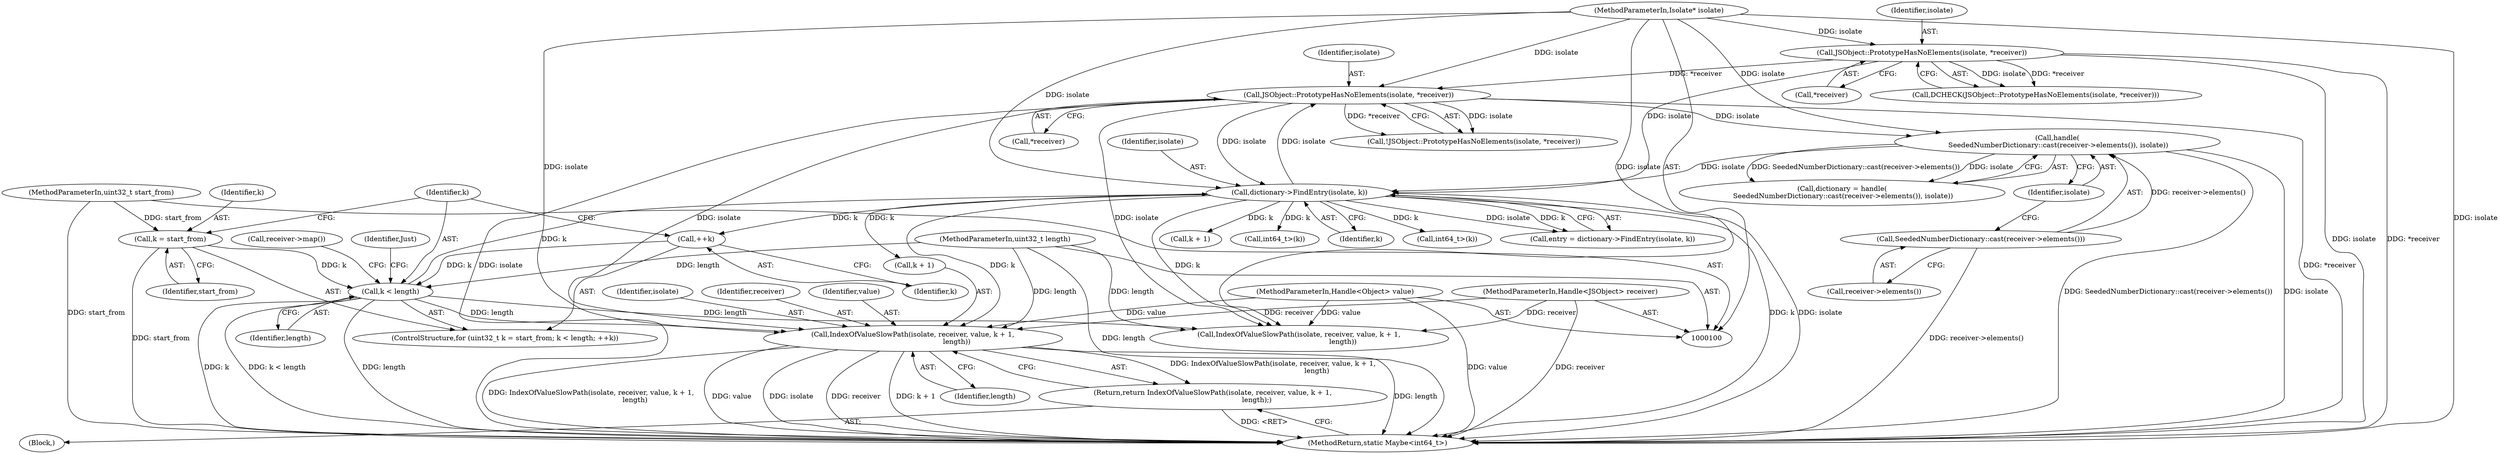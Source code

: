 digraph "0_Android_a24543157ae2cdd25da43e20f4e48a07481e6ceb_3@pointer" {
"1000216" [label="(Call,IndexOfValueSlowPath(isolate, receiver, value, k + 1,\n                                        length))"];
"1000190" [label="(Call,JSObject::PrototypeHasNoElements(isolate, *receiver))"];
"1000132" [label="(Call,dictionary->FindEntry(isolate, k))"];
"1000226" [label="(Call,handle(\n SeededNumberDictionary::cast(receiver->elements()), isolate))"];
"1000227" [label="(Call,SeededNumberDictionary::cast(receiver->elements()))"];
"1000101" [label="(MethodParameterIn,Isolate* isolate)"];
"1000108" [label="(Call,JSObject::PrototypeHasNoElements(isolate, *receiver))"];
"1000119" [label="(Call,k < length)"];
"1000116" [label="(Call,k = start_from)"];
"1000104" [label="(MethodParameterIn,uint32_t start_from)"];
"1000122" [label="(Call,++k)"];
"1000105" [label="(MethodParameterIn,uint32_t length)"];
"1000102" [label="(MethodParameterIn,Handle<JSObject> receiver)"];
"1000103" [label="(MethodParameterIn,Handle<Object> value)"];
"1000215" [label="(Return,return IndexOfValueSlowPath(isolate, receiver, value, k + 1,\n                                        length);)"];
"1000110" [label="(Call,*receiver)"];
"1000189" [label="(Call,!JSObject::PrototypeHasNoElements(isolate, *receiver))"];
"1000229" [label="(Identifier,isolate)"];
"1000215" [label="(Return,return IndexOfValueSlowPath(isolate, receiver, value, k + 1,\n                                        length);)"];
"1000114" [label="(ControlStructure,for (uint32_t k = start_from; k < length; ++k))"];
"1000192" [label="(Call,*receiver)"];
"1000226" [label="(Call,handle(\n SeededNumberDictionary::cast(receiver->elements()), isolate))"];
"1000108" [label="(Call,JSObject::PrototypeHasNoElements(isolate, *receiver))"];
"1000190" [label="(Call,JSObject::PrototypeHasNoElements(isolate, *receiver))"];
"1000165" [label="(Call,int64_t>(k))"];
"1000191" [label="(Identifier,isolate)"];
"1000216" [label="(Call,IndexOfValueSlowPath(isolate, receiver, value, k + 1,\n                                        length))"];
"1000121" [label="(Identifier,length)"];
"1000116" [label="(Call,k = start_from)"];
"1000117" [label="(Identifier,k)"];
"1000120" [label="(Identifier,k)"];
"1000217" [label="(Identifier,isolate)"];
"1000103" [label="(MethodParameterIn,Handle<Object> value)"];
"1000218" [label="(Identifier,receiver)"];
"1000102" [label="(MethodParameterIn,Handle<JSObject> receiver)"];
"1000224" [label="(Call,dictionary = handle(\n SeededNumberDictionary::cast(receiver->elements()), isolate))"];
"1000126" [label="(Call,receiver->map())"];
"1000238" [label="(MethodReturn,static Maybe<int64_t>)"];
"1000223" [label="(Identifier,length)"];
"1000107" [label="(Call,DCHECK(JSObject::PrototypeHasNoElements(isolate, *receiver)))"];
"1000214" [label="(Block,)"];
"1000130" [label="(Call,entry = dictionary->FindEntry(isolate, k))"];
"1000219" [label="(Identifier,value)"];
"1000119" [label="(Call,k < length)"];
"1000101" [label="(MethodParameterIn,Isolate* isolate)"];
"1000228" [label="(Call,receiver->elements())"];
"1000227" [label="(Call,SeededNumberDictionary::cast(receiver->elements()))"];
"1000196" [label="(Call,IndexOfValueSlowPath(isolate, receiver, value, k + 1,\n                                        length))"];
"1000123" [label="(Identifier,k)"];
"1000200" [label="(Call,k + 1)"];
"1000105" [label="(MethodParameterIn,uint32_t length)"];
"1000233" [label="(Identifier,Just)"];
"1000185" [label="(Call,int64_t>(k))"];
"1000133" [label="(Identifier,isolate)"];
"1000104" [label="(MethodParameterIn,uint32_t start_from)"];
"1000118" [label="(Identifier,start_from)"];
"1000132" [label="(Call,dictionary->FindEntry(isolate, k))"];
"1000122" [label="(Call,++k)"];
"1000220" [label="(Call,k + 1)"];
"1000109" [label="(Identifier,isolate)"];
"1000134" [label="(Identifier,k)"];
"1000216" -> "1000215"  [label="AST: "];
"1000216" -> "1000223"  [label="CFG: "];
"1000217" -> "1000216"  [label="AST: "];
"1000218" -> "1000216"  [label="AST: "];
"1000219" -> "1000216"  [label="AST: "];
"1000220" -> "1000216"  [label="AST: "];
"1000223" -> "1000216"  [label="AST: "];
"1000215" -> "1000216"  [label="CFG: "];
"1000216" -> "1000238"  [label="DDG: length"];
"1000216" -> "1000238"  [label="DDG: IndexOfValueSlowPath(isolate, receiver, value, k + 1,\n                                        length)"];
"1000216" -> "1000238"  [label="DDG: value"];
"1000216" -> "1000238"  [label="DDG: isolate"];
"1000216" -> "1000238"  [label="DDG: receiver"];
"1000216" -> "1000238"  [label="DDG: k + 1"];
"1000216" -> "1000215"  [label="DDG: IndexOfValueSlowPath(isolate, receiver, value, k + 1,\n                                        length)"];
"1000190" -> "1000216"  [label="DDG: isolate"];
"1000101" -> "1000216"  [label="DDG: isolate"];
"1000102" -> "1000216"  [label="DDG: receiver"];
"1000103" -> "1000216"  [label="DDG: value"];
"1000132" -> "1000216"  [label="DDG: k"];
"1000119" -> "1000216"  [label="DDG: length"];
"1000105" -> "1000216"  [label="DDG: length"];
"1000190" -> "1000189"  [label="AST: "];
"1000190" -> "1000192"  [label="CFG: "];
"1000191" -> "1000190"  [label="AST: "];
"1000192" -> "1000190"  [label="AST: "];
"1000189" -> "1000190"  [label="CFG: "];
"1000190" -> "1000238"  [label="DDG: isolate"];
"1000190" -> "1000238"  [label="DDG: *receiver"];
"1000190" -> "1000132"  [label="DDG: isolate"];
"1000190" -> "1000189"  [label="DDG: isolate"];
"1000190" -> "1000189"  [label="DDG: *receiver"];
"1000132" -> "1000190"  [label="DDG: isolate"];
"1000101" -> "1000190"  [label="DDG: isolate"];
"1000108" -> "1000190"  [label="DDG: *receiver"];
"1000190" -> "1000196"  [label="DDG: isolate"];
"1000190" -> "1000226"  [label="DDG: isolate"];
"1000132" -> "1000130"  [label="AST: "];
"1000132" -> "1000134"  [label="CFG: "];
"1000133" -> "1000132"  [label="AST: "];
"1000134" -> "1000132"  [label="AST: "];
"1000130" -> "1000132"  [label="CFG: "];
"1000132" -> "1000238"  [label="DDG: k"];
"1000132" -> "1000238"  [label="DDG: isolate"];
"1000132" -> "1000122"  [label="DDG: k"];
"1000132" -> "1000130"  [label="DDG: isolate"];
"1000132" -> "1000130"  [label="DDG: k"];
"1000226" -> "1000132"  [label="DDG: isolate"];
"1000108" -> "1000132"  [label="DDG: isolate"];
"1000101" -> "1000132"  [label="DDG: isolate"];
"1000119" -> "1000132"  [label="DDG: k"];
"1000132" -> "1000165"  [label="DDG: k"];
"1000132" -> "1000185"  [label="DDG: k"];
"1000132" -> "1000196"  [label="DDG: k"];
"1000132" -> "1000200"  [label="DDG: k"];
"1000132" -> "1000220"  [label="DDG: k"];
"1000226" -> "1000224"  [label="AST: "];
"1000226" -> "1000229"  [label="CFG: "];
"1000227" -> "1000226"  [label="AST: "];
"1000229" -> "1000226"  [label="AST: "];
"1000224" -> "1000226"  [label="CFG: "];
"1000226" -> "1000238"  [label="DDG: SeededNumberDictionary::cast(receiver->elements())"];
"1000226" -> "1000238"  [label="DDG: isolate"];
"1000226" -> "1000224"  [label="DDG: SeededNumberDictionary::cast(receiver->elements())"];
"1000226" -> "1000224"  [label="DDG: isolate"];
"1000227" -> "1000226"  [label="DDG: receiver->elements()"];
"1000101" -> "1000226"  [label="DDG: isolate"];
"1000227" -> "1000228"  [label="CFG: "];
"1000228" -> "1000227"  [label="AST: "];
"1000229" -> "1000227"  [label="CFG: "];
"1000227" -> "1000238"  [label="DDG: receiver->elements()"];
"1000101" -> "1000100"  [label="AST: "];
"1000101" -> "1000238"  [label="DDG: isolate"];
"1000101" -> "1000108"  [label="DDG: isolate"];
"1000101" -> "1000196"  [label="DDG: isolate"];
"1000108" -> "1000107"  [label="AST: "];
"1000108" -> "1000110"  [label="CFG: "];
"1000109" -> "1000108"  [label="AST: "];
"1000110" -> "1000108"  [label="AST: "];
"1000107" -> "1000108"  [label="CFG: "];
"1000108" -> "1000238"  [label="DDG: *receiver"];
"1000108" -> "1000238"  [label="DDG: isolate"];
"1000108" -> "1000107"  [label="DDG: isolate"];
"1000108" -> "1000107"  [label="DDG: *receiver"];
"1000119" -> "1000114"  [label="AST: "];
"1000119" -> "1000121"  [label="CFG: "];
"1000120" -> "1000119"  [label="AST: "];
"1000121" -> "1000119"  [label="AST: "];
"1000126" -> "1000119"  [label="CFG: "];
"1000233" -> "1000119"  [label="CFG: "];
"1000119" -> "1000238"  [label="DDG: length"];
"1000119" -> "1000238"  [label="DDG: k"];
"1000119" -> "1000238"  [label="DDG: k < length"];
"1000116" -> "1000119"  [label="DDG: k"];
"1000122" -> "1000119"  [label="DDG: k"];
"1000105" -> "1000119"  [label="DDG: length"];
"1000119" -> "1000196"  [label="DDG: length"];
"1000116" -> "1000114"  [label="AST: "];
"1000116" -> "1000118"  [label="CFG: "];
"1000117" -> "1000116"  [label="AST: "];
"1000118" -> "1000116"  [label="AST: "];
"1000120" -> "1000116"  [label="CFG: "];
"1000116" -> "1000238"  [label="DDG: start_from"];
"1000104" -> "1000116"  [label="DDG: start_from"];
"1000104" -> "1000100"  [label="AST: "];
"1000104" -> "1000238"  [label="DDG: start_from"];
"1000122" -> "1000114"  [label="AST: "];
"1000122" -> "1000123"  [label="CFG: "];
"1000123" -> "1000122"  [label="AST: "];
"1000120" -> "1000122"  [label="CFG: "];
"1000105" -> "1000100"  [label="AST: "];
"1000105" -> "1000238"  [label="DDG: length"];
"1000105" -> "1000196"  [label="DDG: length"];
"1000102" -> "1000100"  [label="AST: "];
"1000102" -> "1000238"  [label="DDG: receiver"];
"1000102" -> "1000196"  [label="DDG: receiver"];
"1000103" -> "1000100"  [label="AST: "];
"1000103" -> "1000238"  [label="DDG: value"];
"1000103" -> "1000196"  [label="DDG: value"];
"1000215" -> "1000214"  [label="AST: "];
"1000238" -> "1000215"  [label="CFG: "];
"1000215" -> "1000238"  [label="DDG: <RET>"];
}
